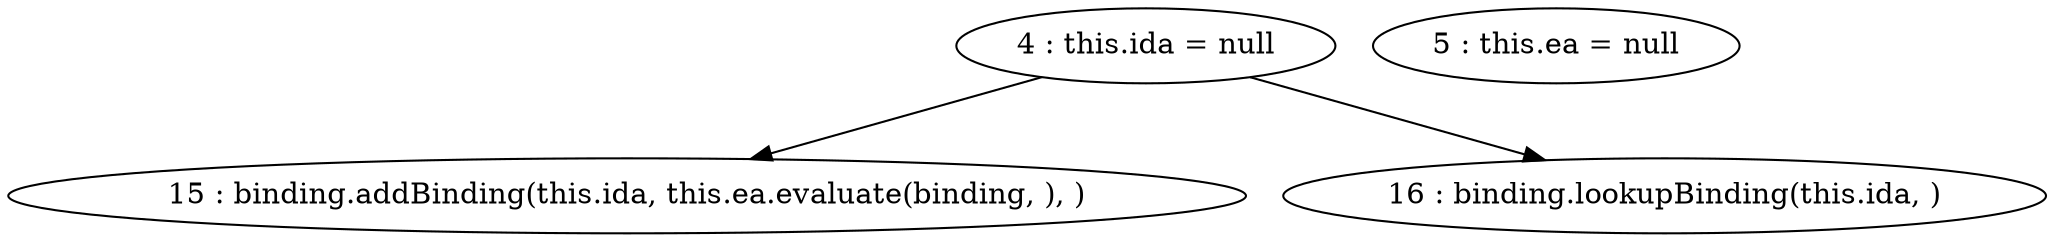 digraph G {
"4 : this.ida = null"
"4 : this.ida = null" -> "15 : binding.addBinding(this.ida, this.ea.evaluate(binding, ), )"
"4 : this.ida = null" -> "16 : binding.lookupBinding(this.ida, )"
"5 : this.ea = null"
"15 : binding.addBinding(this.ida, this.ea.evaluate(binding, ), )"
"16 : binding.lookupBinding(this.ida, )"
}